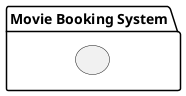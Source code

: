 @startuml

@startuml
left to right direction

package "Movie Booking System" {
usecase " "
}
@enduml

@enduml